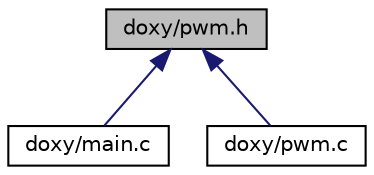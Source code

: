 digraph "doxy/pwm.h"
{
  edge [fontname="Helvetica",fontsize="10",labelfontname="Helvetica",labelfontsize="10"];
  node [fontname="Helvetica",fontsize="10",shape=record];
  Node1 [label="doxy/pwm.h",height=0.2,width=0.4,color="black", fillcolor="grey75", style="filled" fontcolor="black"];
  Node1 -> Node2 [dir="back",color="midnightblue",fontsize="10",style="solid",fontname="Helvetica"];
  Node2 [label="doxy/main.c",height=0.2,width=0.4,color="black", fillcolor="white", style="filled",URL="$main_8c.html",tooltip="Main program for PWM Project, test and validation of the PMW module. "];
  Node1 -> Node3 [dir="back",color="midnightblue",fontsize="10",style="solid",fontname="Helvetica"];
  Node3 [label="doxy/pwm.c",height=0.2,width=0.4,color="black", fillcolor="white", style="filled",URL="$pwm_8c.html",tooltip="File UART for UART Project, test and validation of the PWM module. "];
}
